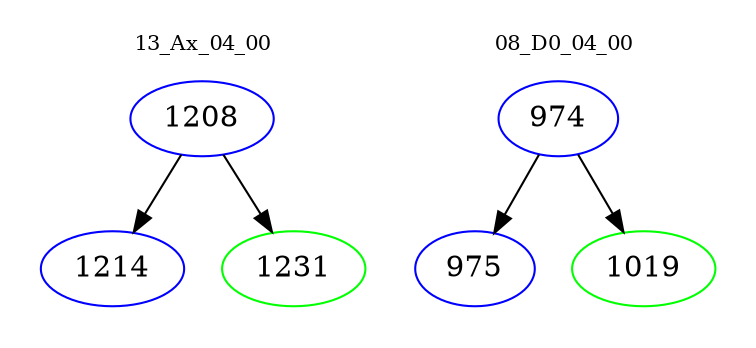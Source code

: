 digraph{
subgraph cluster_0 {
color = white
label = "13_Ax_04_00";
fontsize=10;
T0_1208 [label="1208", color="blue"]
T0_1208 -> T0_1214 [color="black"]
T0_1214 [label="1214", color="blue"]
T0_1208 -> T0_1231 [color="black"]
T0_1231 [label="1231", color="green"]
}
subgraph cluster_1 {
color = white
label = "08_D0_04_00";
fontsize=10;
T1_974 [label="974", color="blue"]
T1_974 -> T1_975 [color="black"]
T1_975 [label="975", color="blue"]
T1_974 -> T1_1019 [color="black"]
T1_1019 [label="1019", color="green"]
}
}
